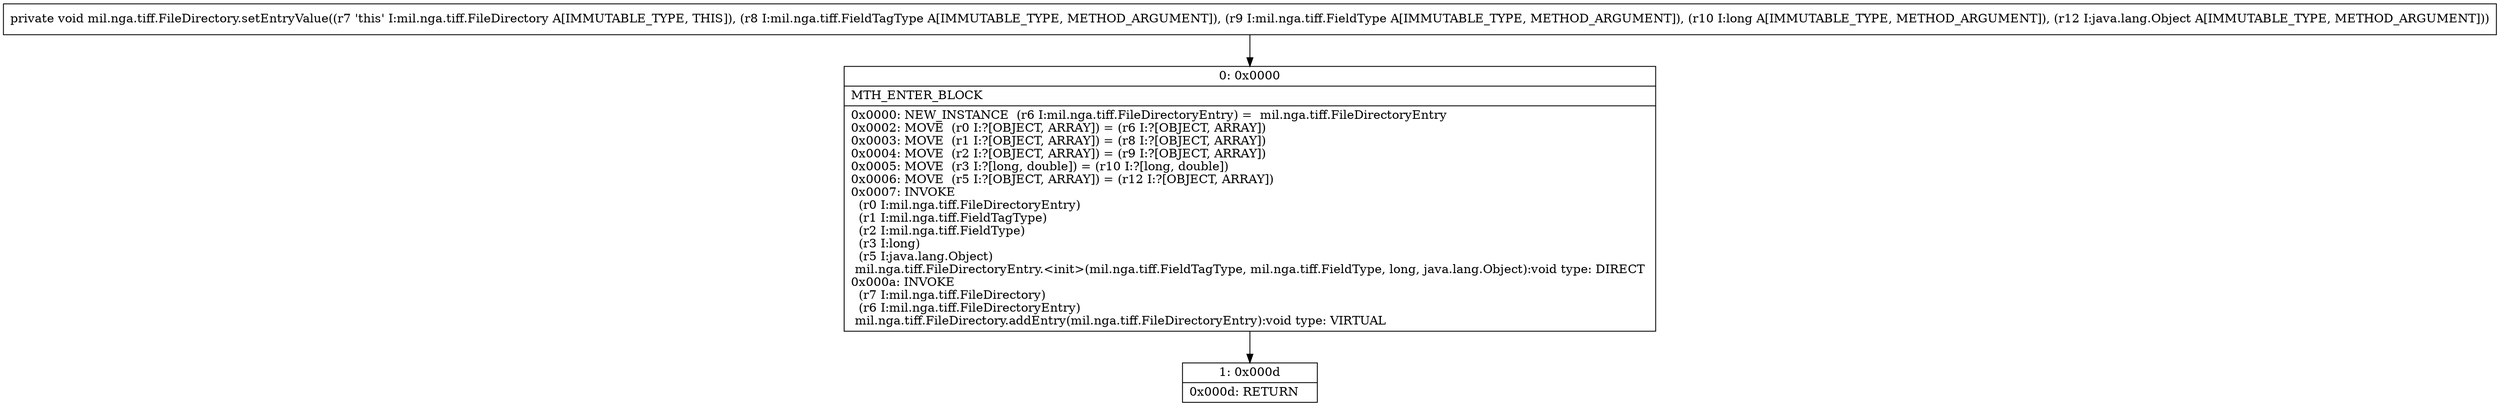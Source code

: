 digraph "CFG formil.nga.tiff.FileDirectory.setEntryValue(Lmil\/nga\/tiff\/FieldTagType;Lmil\/nga\/tiff\/FieldType;JLjava\/lang\/Object;)V" {
Node_0 [shape=record,label="{0\:\ 0x0000|MTH_ENTER_BLOCK\l|0x0000: NEW_INSTANCE  (r6 I:mil.nga.tiff.FileDirectoryEntry) =  mil.nga.tiff.FileDirectoryEntry \l0x0002: MOVE  (r0 I:?[OBJECT, ARRAY]) = (r6 I:?[OBJECT, ARRAY]) \l0x0003: MOVE  (r1 I:?[OBJECT, ARRAY]) = (r8 I:?[OBJECT, ARRAY]) \l0x0004: MOVE  (r2 I:?[OBJECT, ARRAY]) = (r9 I:?[OBJECT, ARRAY]) \l0x0005: MOVE  (r3 I:?[long, double]) = (r10 I:?[long, double]) \l0x0006: MOVE  (r5 I:?[OBJECT, ARRAY]) = (r12 I:?[OBJECT, ARRAY]) \l0x0007: INVOKE  \l  (r0 I:mil.nga.tiff.FileDirectoryEntry)\l  (r1 I:mil.nga.tiff.FieldTagType)\l  (r2 I:mil.nga.tiff.FieldType)\l  (r3 I:long)\l  (r5 I:java.lang.Object)\l mil.nga.tiff.FileDirectoryEntry.\<init\>(mil.nga.tiff.FieldTagType, mil.nga.tiff.FieldType, long, java.lang.Object):void type: DIRECT \l0x000a: INVOKE  \l  (r7 I:mil.nga.tiff.FileDirectory)\l  (r6 I:mil.nga.tiff.FileDirectoryEntry)\l mil.nga.tiff.FileDirectory.addEntry(mil.nga.tiff.FileDirectoryEntry):void type: VIRTUAL \l}"];
Node_1 [shape=record,label="{1\:\ 0x000d|0x000d: RETURN   \l}"];
MethodNode[shape=record,label="{private void mil.nga.tiff.FileDirectory.setEntryValue((r7 'this' I:mil.nga.tiff.FileDirectory A[IMMUTABLE_TYPE, THIS]), (r8 I:mil.nga.tiff.FieldTagType A[IMMUTABLE_TYPE, METHOD_ARGUMENT]), (r9 I:mil.nga.tiff.FieldType A[IMMUTABLE_TYPE, METHOD_ARGUMENT]), (r10 I:long A[IMMUTABLE_TYPE, METHOD_ARGUMENT]), (r12 I:java.lang.Object A[IMMUTABLE_TYPE, METHOD_ARGUMENT])) }"];
MethodNode -> Node_0;
Node_0 -> Node_1;
}

